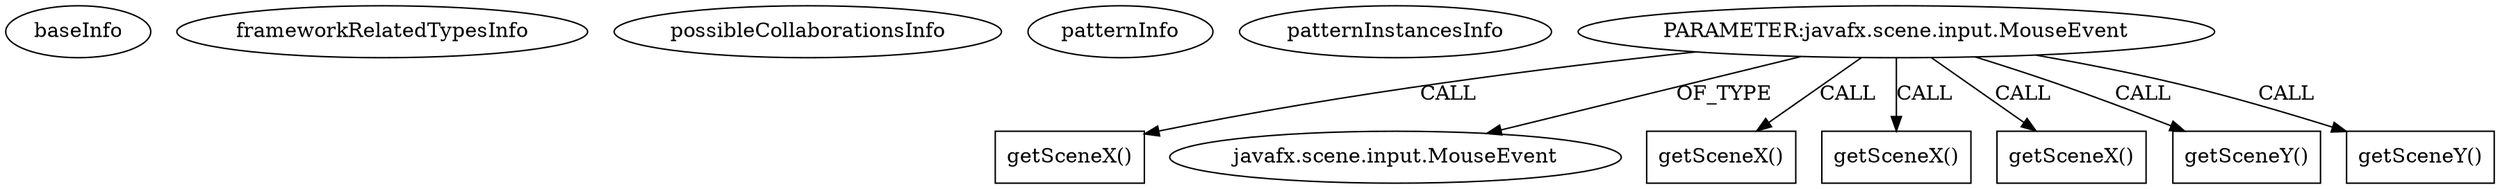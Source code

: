 digraph {
baseInfo[graphId=264,category="pattern",isAnonymous=false,possibleRelation=false]
frameworkRelatedTypesInfo[]
possibleCollaborationsInfo[]
patternInfo[frequency=2.0,patternRootClient=null]
patternInstancesInfo[0="mrempala-sp~/mrempala-sp/sp-master/src/application/VcPtVisualSchematicView.java~void drawUniverseVisual()~3692",1="indysvision-EatWorldEditor~/indysvision-EatWorldEditor/EatWorldEditor-master/src/com/indyvision/eatworld/editor/handlers/BorderHandler.java~BorderHandler~3192"]
5[label="PARAMETER:javafx.scene.input.MouseEvent",vertexType="PARAMETER_DECLARATION",isFrameworkType=false]
14[label="getSceneX()",vertexType="INSIDE_CALL",isFrameworkType=false,shape=box]
6[label="javafx.scene.input.MouseEvent",vertexType="FRAMEWORK_CLASS_TYPE",isFrameworkType=false]
32[label="getSceneX()",vertexType="INSIDE_CALL",isFrameworkType=false,shape=box]
18[label="getSceneX()",vertexType="INSIDE_CALL",isFrameworkType=false,shape=box]
10[label="getSceneX()",vertexType="INSIDE_CALL",isFrameworkType=false,shape=box]
16[label="getSceneY()",vertexType="INSIDE_CALL",isFrameworkType=false,shape=box]
12[label="getSceneY()",vertexType="INSIDE_CALL",isFrameworkType=false,shape=box]
5->18[label="CALL"]
5->10[label="CALL"]
5->16[label="CALL"]
5->6[label="OF_TYPE"]
5->32[label="CALL"]
5->14[label="CALL"]
5->12[label="CALL"]
}
